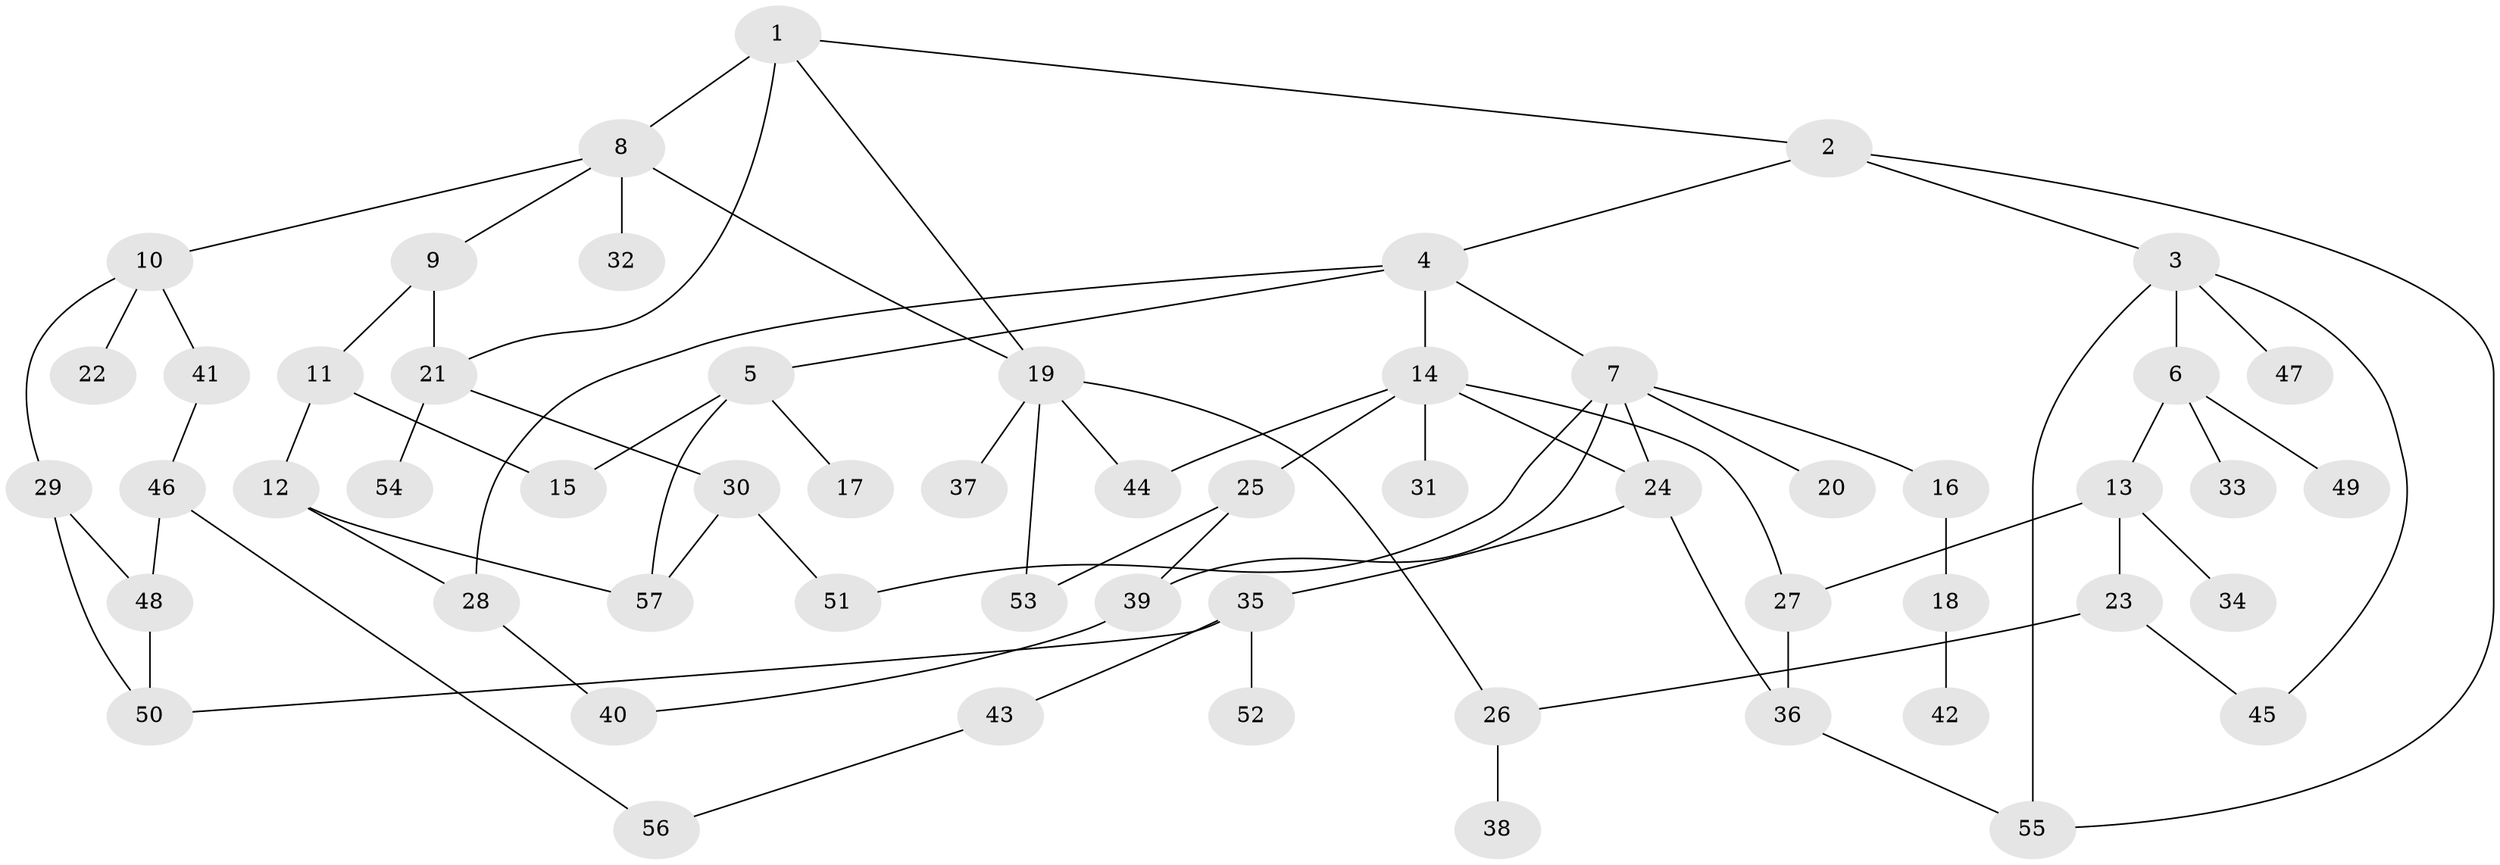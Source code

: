 // Generated by graph-tools (version 1.1) at 2025/42/03/09/25 04:42:37]
// undirected, 57 vertices, 78 edges
graph export_dot {
graph [start="1"]
  node [color=gray90,style=filled];
  1;
  2;
  3;
  4;
  5;
  6;
  7;
  8;
  9;
  10;
  11;
  12;
  13;
  14;
  15;
  16;
  17;
  18;
  19;
  20;
  21;
  22;
  23;
  24;
  25;
  26;
  27;
  28;
  29;
  30;
  31;
  32;
  33;
  34;
  35;
  36;
  37;
  38;
  39;
  40;
  41;
  42;
  43;
  44;
  45;
  46;
  47;
  48;
  49;
  50;
  51;
  52;
  53;
  54;
  55;
  56;
  57;
  1 -- 2;
  1 -- 8;
  1 -- 21;
  1 -- 19;
  2 -- 3;
  2 -- 4;
  2 -- 55;
  3 -- 6;
  3 -- 47;
  3 -- 55;
  3 -- 45;
  4 -- 5;
  4 -- 7;
  4 -- 14;
  4 -- 28;
  5 -- 17;
  5 -- 57;
  5 -- 15;
  6 -- 13;
  6 -- 33;
  6 -- 49;
  7 -- 16;
  7 -- 20;
  7 -- 24;
  7 -- 39;
  7 -- 51;
  8 -- 9;
  8 -- 10;
  8 -- 19;
  8 -- 32;
  9 -- 11;
  9 -- 21;
  10 -- 22;
  10 -- 29;
  10 -- 41;
  11 -- 12;
  11 -- 15;
  12 -- 28;
  12 -- 57;
  13 -- 23;
  13 -- 27;
  13 -- 34;
  14 -- 24;
  14 -- 25;
  14 -- 31;
  14 -- 27;
  14 -- 44;
  16 -- 18;
  18 -- 42;
  19 -- 37;
  19 -- 44;
  19 -- 26;
  19 -- 53;
  21 -- 30;
  21 -- 54;
  23 -- 26;
  23 -- 45;
  24 -- 35;
  24 -- 36;
  25 -- 39;
  25 -- 53;
  26 -- 38;
  27 -- 36;
  28 -- 40;
  29 -- 48;
  29 -- 50;
  30 -- 51;
  30 -- 57;
  35 -- 43;
  35 -- 52;
  35 -- 50;
  36 -- 55;
  39 -- 40;
  41 -- 46;
  43 -- 56;
  46 -- 48;
  46 -- 56;
  48 -- 50;
}
